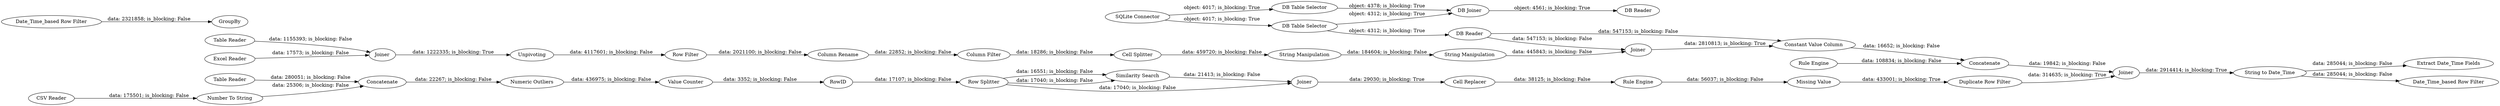 digraph {
	"-3358034002026209476_223" [label="Extract Date_Time Fields"]
	"2047654358920925516_282" [label="DB Reader"]
	"2047654358920925516_281" [label="DB Joiner"]
	"162417144030715081_276" [label="Missing Value"]
	"3431824768162240281_168" [label="String Manipulation"]
	"-7658806520763076166_288" [label="Table Reader"]
	"162417144030715081_269" [label="Numeric Outliers"]
	"-7658806520763076166_300" [label="Number To String"]
	"5126870538090160369_253" [label="Date_Time_based Row Filter"]
	"-7325510125459945760_293" [label=RowID]
	"-5082994957085706785_287" [label=Joiner]
	"2831653223228974100_195" [label="Column Rename"]
	"-5082994957085706785_285" [label="Table Reader"]
	"-7325510125459945760_307" [label="Row Splitter"]
	"-7658806520763076166_301" [label="CSV Reader"]
	"-7325510125459945760_176" [label="Cell Replacer"]
	"2047654358920925516_279" [label="DB Table Selector"]
	"3431824768162240281_312" [label="String Manipulation"]
	"-7325510125459945760_187" [label="Similarity Search"]
	"3431824768162240281_161" [label="Cell Splitter"]
	"2831653223228974100_221" [label="Column Filter"]
	"-7039916246616225670_296" [label=Concatenate]
	"2047654358920925516_280" [label="DB Table Selector"]
	"2047654358920925516_283" [label="DB Reader"]
	"-7325510125459945760_291" [label="Value Counter"]
	"162417144030715081_301" [label="Rule Engine"]
	"-3358034002026209476_241" [label="String to Date_Time"]
	"-7658806520763076166_289" [label=Concatenate]
	"-3358034002026209476_314" [label=GroupBy]
	"2831653223228974100_219" [label=Unpivoting]
	"-7039916246616225670_232" [label="Rule Engine"]
	"-5082994957085706785_290" [label="Excel Reader"]
	"-7325510125459945760_192" [label=Joiner]
	"-7039916246616225670_231" [label="Constant Value Column"]
	"-188584751390580780_295" [label=Joiner]
	"-188584751390580780_297" [label=Joiner]
	"5126870538090160369_250" [label="Date_Time_based Row Filter"]
	"2047654358920925516_278" [label="SQLite Connector"]
	"162417144030715081_299" [label="Duplicate Row Filter"]
	"2831653223228974100_220" [label="Row Filter"]
	"5126870538090160369_253" -> "-3358034002026209476_314" [label="data: 2321858; is_blocking: False"]
	"-5082994957085706785_287" -> "2831653223228974100_219" [label="data: 1222335; is_blocking: True"]
	"-7325510125459945760_291" -> "-7325510125459945760_293" [label="data: 3352; is_blocking: False"]
	"162417144030715081_276" -> "162417144030715081_299" [label="data: 433001; is_blocking: True"]
	"-7325510125459945760_192" -> "-7325510125459945760_176" [label="data: 29030; is_blocking: True"]
	"2047654358920925516_283" -> "-7039916246616225670_231" [label="data: 547153; is_blocking: False"]
	"2047654358920925516_279" -> "2047654358920925516_281" [label="object: 4312; is_blocking: True"]
	"-3358034002026209476_241" -> "-3358034002026209476_223" [label="data: 285044; is_blocking: False"]
	"2831653223228974100_219" -> "2831653223228974100_220" [label="data: 4117601; is_blocking: False"]
	"-7658806520763076166_300" -> "-7658806520763076166_289" [label="data: 25306; is_blocking: False"]
	"162417144030715081_269" -> "-7325510125459945760_291" [label="data: 436975; is_blocking: False"]
	"-7325510125459945760_307" -> "-7325510125459945760_187" [label="data: 16551; is_blocking: False"]
	"-7658806520763076166_289" -> "162417144030715081_269" [label="data: 22267; is_blocking: False"]
	"2047654358920925516_279" -> "2047654358920925516_283" [label="object: 4312; is_blocking: True"]
	"-3358034002026209476_241" -> "5126870538090160369_250" [label="data: 285044; is_blocking: False"]
	"2831653223228974100_195" -> "2831653223228974100_221" [label="data: 22852; is_blocking: False"]
	"-7325510125459945760_307" -> "-7325510125459945760_187" [label="data: 17040; is_blocking: False"]
	"162417144030715081_299" -> "-188584751390580780_297" [label="data: 314635; is_blocking: True"]
	"2047654358920925516_278" -> "2047654358920925516_279" [label="object: 4017; is_blocking: True"]
	"2047654358920925516_283" -> "-188584751390580780_295" [label="data: 547153; is_blocking: False"]
	"2831653223228974100_221" -> "3431824768162240281_161" [label="data: 18286; is_blocking: False"]
	"-7039916246616225670_231" -> "-7039916246616225670_296" [label="data: 16652; is_blocking: False"]
	"3431824768162240281_312" -> "3431824768162240281_168" [label="data: 184604; is_blocking: False"]
	"-7658806520763076166_301" -> "-7658806520763076166_300" [label="data: 175501; is_blocking: False"]
	"-7325510125459945760_187" -> "-7325510125459945760_192" [label="data: 21413; is_blocking: False"]
	"-7325510125459945760_307" -> "-7325510125459945760_192" [label="data: 17040; is_blocking: False"]
	"2831653223228974100_220" -> "2831653223228974100_195" [label="data: 2021100; is_blocking: False"]
	"-7325510125459945760_176" -> "162417144030715081_301" [label="data: 38125; is_blocking: False"]
	"3431824768162240281_168" -> "-188584751390580780_295" [label="data: 445843; is_blocking: False"]
	"3431824768162240281_161" -> "3431824768162240281_312" [label="data: 459720; is_blocking: False"]
	"-7325510125459945760_293" -> "-7325510125459945760_307" [label="data: 17107; is_blocking: False"]
	"2047654358920925516_280" -> "2047654358920925516_281" [label="object: 4378; is_blocking: True"]
	"2047654358920925516_281" -> "2047654358920925516_282" [label="object: 4561; is_blocking: True"]
	"-5082994957085706785_285" -> "-5082994957085706785_287" [label="data: 1155393; is_blocking: False"]
	"-7658806520763076166_288" -> "-7658806520763076166_289" [label="data: 280051; is_blocking: False"]
	"-7039916246616225670_232" -> "-7039916246616225670_296" [label="data: 108834; is_blocking: False"]
	"-5082994957085706785_290" -> "-5082994957085706785_287" [label="data: 17573; is_blocking: False"]
	"162417144030715081_301" -> "162417144030715081_276" [label="data: 56037; is_blocking: False"]
	"-188584751390580780_297" -> "-3358034002026209476_241" [label="data: 2914414; is_blocking: True"]
	"-7039916246616225670_296" -> "-188584751390580780_297" [label="data: 19842; is_blocking: False"]
	"-188584751390580780_295" -> "-7039916246616225670_231" [label="data: 2810813; is_blocking: True"]
	"2047654358920925516_278" -> "2047654358920925516_280" [label="object: 4017; is_blocking: True"]
	rankdir=LR
}
